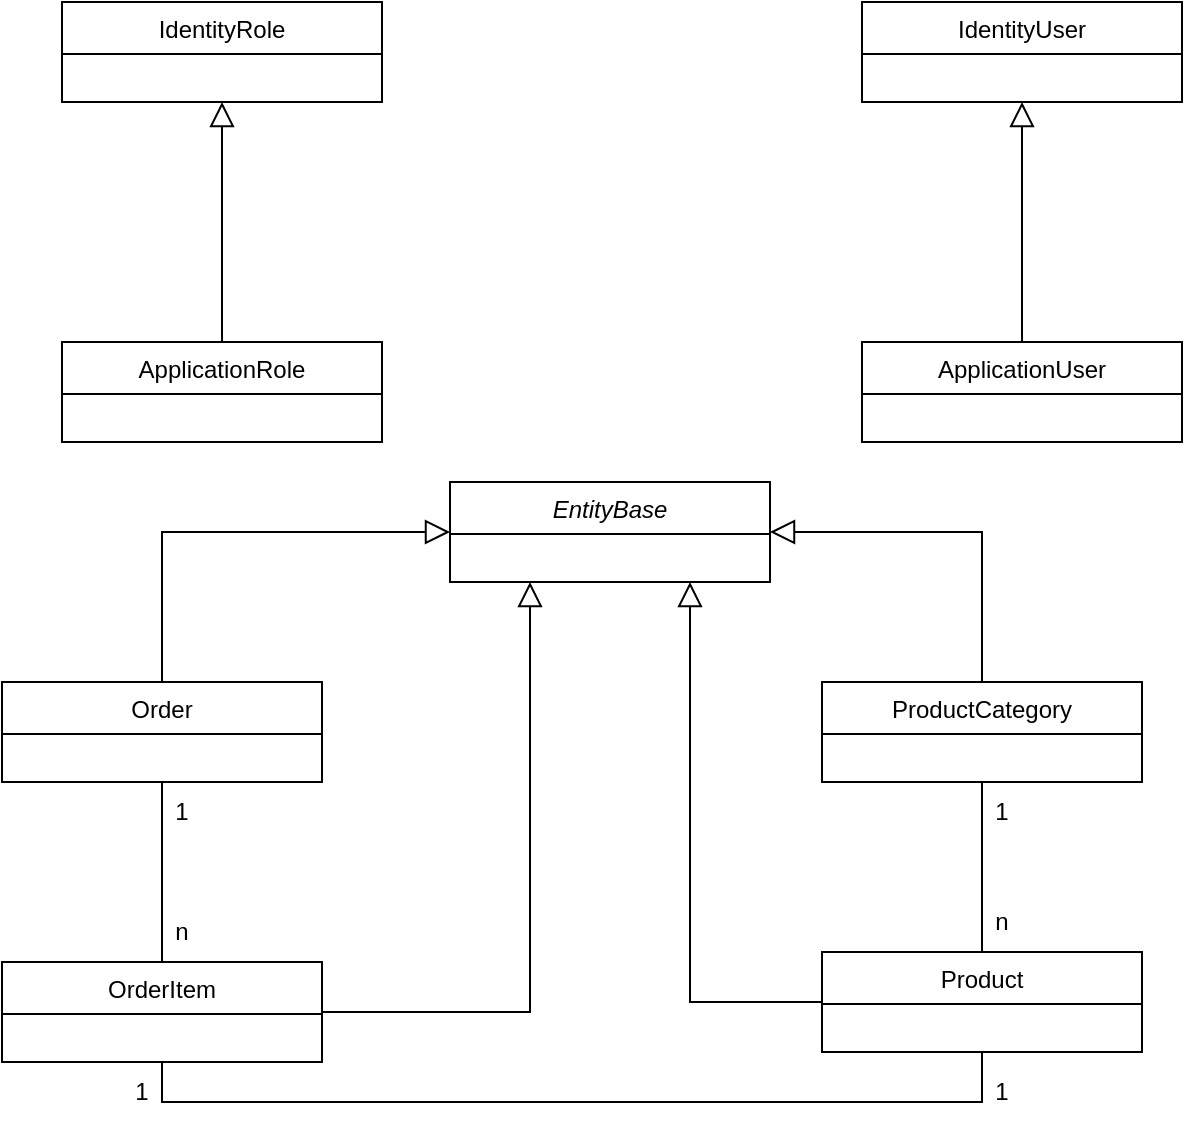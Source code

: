 <mxfile version="15.7.0" type="device"><diagram id="C5RBs43oDa-KdzZeNtuy" name="Page-1"><mxGraphModel dx="1422" dy="762" grid="1" gridSize="10" guides="1" tooltips="1" connect="1" arrows="1" fold="1" page="1" pageScale="1" pageWidth="827" pageHeight="1169" math="0" shadow="0"><root><mxCell id="WIyWlLk6GJQsqaUBKTNV-0"/><mxCell id="WIyWlLk6GJQsqaUBKTNV-1" parent="WIyWlLk6GJQsqaUBKTNV-0"/><mxCell id="zkfFHV4jXpPFQw0GAbJ--0" value="IdentityRole" style="swimlane;fontStyle=0;align=center;verticalAlign=top;childLayout=stackLayout;horizontal=1;startSize=26;horizontalStack=0;resizeParent=1;resizeLast=0;collapsible=1;marginBottom=0;rounded=0;shadow=0;strokeWidth=1;" parent="WIyWlLk6GJQsqaUBKTNV-1" vertex="1"><mxGeometry x="140" y="110" width="160" height="50" as="geometry"><mxRectangle x="230" y="140" width="160" height="26" as="alternateBounds"/></mxGeometry></mxCell><mxCell id="zkfFHV4jXpPFQw0GAbJ--13" value="ApplicationUser" style="swimlane;fontStyle=0;align=center;verticalAlign=top;childLayout=stackLayout;horizontal=1;startSize=26;horizontalStack=0;resizeParent=1;resizeLast=0;collapsible=1;marginBottom=0;rounded=0;shadow=0;strokeWidth=1;" parent="WIyWlLk6GJQsqaUBKTNV-1" vertex="1"><mxGeometry x="540" y="280" width="160" height="50" as="geometry"><mxRectangle x="340" y="380" width="170" height="26" as="alternateBounds"/></mxGeometry></mxCell><mxCell id="zkfFHV4jXpPFQw0GAbJ--16" value="" style="endArrow=block;endSize=10;endFill=0;shadow=0;strokeWidth=1;rounded=0;edgeStyle=elbowEdgeStyle;elbow=vertical;entryX=0.5;entryY=1;entryDx=0;entryDy=0;" parent="WIyWlLk6GJQsqaUBKTNV-1" source="zkfFHV4jXpPFQw0GAbJ--13" target="A7w_kKGn5nIqc-CVTfZU-0" edge="1"><mxGeometry width="160" relative="1" as="geometry"><mxPoint x="400" y="403" as="sourcePoint"/><mxPoint x="820" y="200" as="targetPoint"/><Array as="points"><mxPoint x="620" y="200"/></Array></mxGeometry></mxCell><mxCell id="A7w_kKGn5nIqc-CVTfZU-0" value="IdentityUser" style="swimlane;fontStyle=0;align=center;verticalAlign=top;childLayout=stackLayout;horizontal=1;startSize=26;horizontalStack=0;resizeParent=1;resizeLast=0;collapsible=1;marginBottom=0;rounded=0;shadow=0;strokeWidth=1;" vertex="1" parent="WIyWlLk6GJQsqaUBKTNV-1"><mxGeometry x="540" y="110" width="160" height="50" as="geometry"><mxRectangle x="230" y="140" width="160" height="26" as="alternateBounds"/></mxGeometry></mxCell><mxCell id="A7w_kKGn5nIqc-CVTfZU-1" value="ApplicationRole" style="swimlane;fontStyle=0;align=center;verticalAlign=top;childLayout=stackLayout;horizontal=1;startSize=26;horizontalStack=0;resizeParent=1;resizeLast=0;collapsible=1;marginBottom=0;rounded=0;shadow=0;strokeWidth=1;" vertex="1" parent="WIyWlLk6GJQsqaUBKTNV-1"><mxGeometry x="140" y="280" width="160" height="50" as="geometry"><mxRectangle x="340" y="380" width="170" height="26" as="alternateBounds"/></mxGeometry></mxCell><mxCell id="A7w_kKGn5nIqc-CVTfZU-2" value="" style="endArrow=block;endSize=10;endFill=0;shadow=0;strokeWidth=1;rounded=0;edgeStyle=elbowEdgeStyle;elbow=vertical;" edge="1" parent="WIyWlLk6GJQsqaUBKTNV-1" source="A7w_kKGn5nIqc-CVTfZU-1"><mxGeometry width="160" relative="1" as="geometry"><mxPoint x="130" y="363" as="sourcePoint"/><mxPoint x="220" y="160" as="targetPoint"/></mxGeometry></mxCell><mxCell id="A7w_kKGn5nIqc-CVTfZU-14" style="edgeStyle=orthogonalEdgeStyle;rounded=0;orthogonalLoop=1;jettySize=auto;html=1;endArrow=none;endFill=0;" edge="1" parent="WIyWlLk6GJQsqaUBKTNV-1" source="A7w_kKGn5nIqc-CVTfZU-3" target="A7w_kKGn5nIqc-CVTfZU-4"><mxGeometry relative="1" as="geometry"/></mxCell><mxCell id="A7w_kKGn5nIqc-CVTfZU-3" value="Order" style="swimlane;fontStyle=0;align=center;verticalAlign=top;childLayout=stackLayout;horizontal=1;startSize=26;horizontalStack=0;resizeParent=1;resizeLast=0;collapsible=1;marginBottom=0;rounded=0;shadow=0;strokeWidth=1;" vertex="1" parent="WIyWlLk6GJQsqaUBKTNV-1"><mxGeometry x="110" y="450" width="160" height="50" as="geometry"><mxRectangle x="340" y="380" width="170" height="26" as="alternateBounds"/></mxGeometry></mxCell><mxCell id="A7w_kKGn5nIqc-CVTfZU-20" style="edgeStyle=orthogonalEdgeStyle;rounded=0;orthogonalLoop=1;jettySize=auto;html=1;entryX=0.5;entryY=1;entryDx=0;entryDy=0;endArrow=none;endFill=0;" edge="1" parent="WIyWlLk6GJQsqaUBKTNV-1" source="A7w_kKGn5nIqc-CVTfZU-4" target="A7w_kKGn5nIqc-CVTfZU-5"><mxGeometry relative="1" as="geometry"><Array as="points"><mxPoint x="190" y="660"/><mxPoint x="600" y="660"/></Array></mxGeometry></mxCell><mxCell id="A7w_kKGn5nIqc-CVTfZU-4" value="OrderItem" style="swimlane;fontStyle=0;align=center;verticalAlign=top;childLayout=stackLayout;horizontal=1;startSize=26;horizontalStack=0;resizeParent=1;resizeLast=0;collapsible=1;marginBottom=0;rounded=0;shadow=0;strokeWidth=1;" vertex="1" parent="WIyWlLk6GJQsqaUBKTNV-1"><mxGeometry x="110" y="590" width="160" height="50" as="geometry"><mxRectangle x="340" y="380" width="170" height="26" as="alternateBounds"/></mxGeometry></mxCell><mxCell id="A7w_kKGn5nIqc-CVTfZU-5" value="Product" style="swimlane;fontStyle=0;align=center;verticalAlign=top;childLayout=stackLayout;horizontal=1;startSize=26;horizontalStack=0;resizeParent=1;resizeLast=0;collapsible=1;marginBottom=0;rounded=0;shadow=0;strokeWidth=1;" vertex="1" parent="WIyWlLk6GJQsqaUBKTNV-1"><mxGeometry x="520" y="585" width="160" height="50" as="geometry"><mxRectangle x="340" y="380" width="170" height="26" as="alternateBounds"/></mxGeometry></mxCell><mxCell id="A7w_kKGn5nIqc-CVTfZU-15" style="edgeStyle=orthogonalEdgeStyle;rounded=0;orthogonalLoop=1;jettySize=auto;html=1;entryX=0.5;entryY=0;entryDx=0;entryDy=0;endArrow=none;endFill=0;" edge="1" parent="WIyWlLk6GJQsqaUBKTNV-1" source="A7w_kKGn5nIqc-CVTfZU-6" target="A7w_kKGn5nIqc-CVTfZU-5"><mxGeometry relative="1" as="geometry"/></mxCell><mxCell id="A7w_kKGn5nIqc-CVTfZU-6" value="ProductCategory" style="swimlane;fontStyle=0;align=center;verticalAlign=top;childLayout=stackLayout;horizontal=1;startSize=26;horizontalStack=0;resizeParent=1;resizeLast=0;collapsible=1;marginBottom=0;rounded=0;shadow=0;strokeWidth=1;" vertex="1" parent="WIyWlLk6GJQsqaUBKTNV-1"><mxGeometry x="520" y="450" width="160" height="50" as="geometry"><mxRectangle x="340" y="380" width="170" height="26" as="alternateBounds"/></mxGeometry></mxCell><mxCell id="A7w_kKGn5nIqc-CVTfZU-7" value="EntityBase" style="swimlane;fontStyle=2;align=center;verticalAlign=top;childLayout=stackLayout;horizontal=1;startSize=26;horizontalStack=0;resizeParent=1;resizeLast=0;collapsible=1;marginBottom=0;rounded=0;shadow=0;strokeWidth=1;" vertex="1" parent="WIyWlLk6GJQsqaUBKTNV-1"><mxGeometry x="334" y="350" width="160" height="50" as="geometry"><mxRectangle x="340" y="380" width="170" height="26" as="alternateBounds"/></mxGeometry></mxCell><mxCell id="A7w_kKGn5nIqc-CVTfZU-8" value="" style="endArrow=block;endSize=10;endFill=0;shadow=0;strokeWidth=1;rounded=0;edgeStyle=elbowEdgeStyle;elbow=vertical;entryX=1;entryY=0.5;entryDx=0;entryDy=0;exitX=0.5;exitY=0;exitDx=0;exitDy=0;" edge="1" parent="WIyWlLk6GJQsqaUBKTNV-1" source="A7w_kKGn5nIqc-CVTfZU-6" target="A7w_kKGn5nIqc-CVTfZU-7"><mxGeometry width="160" relative="1" as="geometry"><mxPoint x="440" y="260" as="sourcePoint"/><mxPoint x="440" y="140" as="targetPoint"/><Array as="points"><mxPoint x="550" y="375"/></Array></mxGeometry></mxCell><mxCell id="A7w_kKGn5nIqc-CVTfZU-9" value="" style="endArrow=block;endSize=10;endFill=0;shadow=0;strokeWidth=1;rounded=0;edgeStyle=elbowEdgeStyle;elbow=vertical;entryX=0.75;entryY=1;entryDx=0;entryDy=0;exitX=0;exitY=0.5;exitDx=0;exitDy=0;" edge="1" parent="WIyWlLk6GJQsqaUBKTNV-1" source="A7w_kKGn5nIqc-CVTfZU-5" target="A7w_kKGn5nIqc-CVTfZU-7"><mxGeometry width="160" relative="1" as="geometry"><mxPoint x="510" y="620" as="sourcePoint"/><mxPoint x="504" y="385" as="targetPoint"/><Array as="points"><mxPoint x="490" y="610"/></Array></mxGeometry></mxCell><mxCell id="A7w_kKGn5nIqc-CVTfZU-10" value="" style="endArrow=block;endSize=10;endFill=0;shadow=0;strokeWidth=1;rounded=0;edgeStyle=elbowEdgeStyle;elbow=vertical;entryX=0.25;entryY=1;entryDx=0;entryDy=0;exitX=1;exitY=0.5;exitDx=0;exitDy=0;" edge="1" parent="WIyWlLk6GJQsqaUBKTNV-1" source="A7w_kKGn5nIqc-CVTfZU-4" target="A7w_kKGn5nIqc-CVTfZU-7"><mxGeometry width="160" relative="1" as="geometry"><mxPoint x="520" y="630" as="sourcePoint"/><mxPoint x="464" y="410" as="targetPoint"/><Array as="points"><mxPoint x="350" y="615"/></Array></mxGeometry></mxCell><mxCell id="A7w_kKGn5nIqc-CVTfZU-11" value="" style="endArrow=block;endSize=10;endFill=0;shadow=0;strokeWidth=1;rounded=0;edgeStyle=elbowEdgeStyle;elbow=vertical;entryX=0;entryY=0.5;entryDx=0;entryDy=0;exitX=0.5;exitY=0;exitDx=0;exitDy=0;" edge="1" parent="WIyWlLk6GJQsqaUBKTNV-1" source="A7w_kKGn5nIqc-CVTfZU-3" target="A7w_kKGn5nIqc-CVTfZU-7"><mxGeometry width="160" relative="1" as="geometry"><mxPoint x="280" y="625" as="sourcePoint"/><mxPoint x="384" y="410" as="targetPoint"/><Array as="points"><mxPoint x="250" y="375"/></Array></mxGeometry></mxCell><mxCell id="A7w_kKGn5nIqc-CVTfZU-16" value="1" style="text;html=1;strokeColor=none;fillColor=none;align=center;verticalAlign=middle;whiteSpace=wrap;rounded=0;" vertex="1" parent="WIyWlLk6GJQsqaUBKTNV-1"><mxGeometry x="580" y="500" width="60" height="30" as="geometry"/></mxCell><mxCell id="A7w_kKGn5nIqc-CVTfZU-17" value="n" style="text;html=1;strokeColor=none;fillColor=none;align=center;verticalAlign=middle;whiteSpace=wrap;rounded=0;" vertex="1" parent="WIyWlLk6GJQsqaUBKTNV-1"><mxGeometry x="580" y="555" width="60" height="30" as="geometry"/></mxCell><mxCell id="A7w_kKGn5nIqc-CVTfZU-18" value="1" style="text;html=1;strokeColor=none;fillColor=none;align=center;verticalAlign=middle;whiteSpace=wrap;rounded=0;" vertex="1" parent="WIyWlLk6GJQsqaUBKTNV-1"><mxGeometry x="170" y="500" width="60" height="30" as="geometry"/></mxCell><mxCell id="A7w_kKGn5nIqc-CVTfZU-19" value="n" style="text;html=1;strokeColor=none;fillColor=none;align=center;verticalAlign=middle;whiteSpace=wrap;rounded=0;" vertex="1" parent="WIyWlLk6GJQsqaUBKTNV-1"><mxGeometry x="170" y="560" width="60" height="30" as="geometry"/></mxCell><mxCell id="A7w_kKGn5nIqc-CVTfZU-21" value="1" style="text;html=1;strokeColor=none;fillColor=none;align=center;verticalAlign=middle;whiteSpace=wrap;rounded=0;" vertex="1" parent="WIyWlLk6GJQsqaUBKTNV-1"><mxGeometry x="150" y="640" width="60" height="30" as="geometry"/></mxCell><mxCell id="A7w_kKGn5nIqc-CVTfZU-22" value="1" style="text;html=1;strokeColor=none;fillColor=none;align=center;verticalAlign=middle;whiteSpace=wrap;rounded=0;" vertex="1" parent="WIyWlLk6GJQsqaUBKTNV-1"><mxGeometry x="580" y="640" width="60" height="30" as="geometry"/></mxCell></root></mxGraphModel></diagram></mxfile>